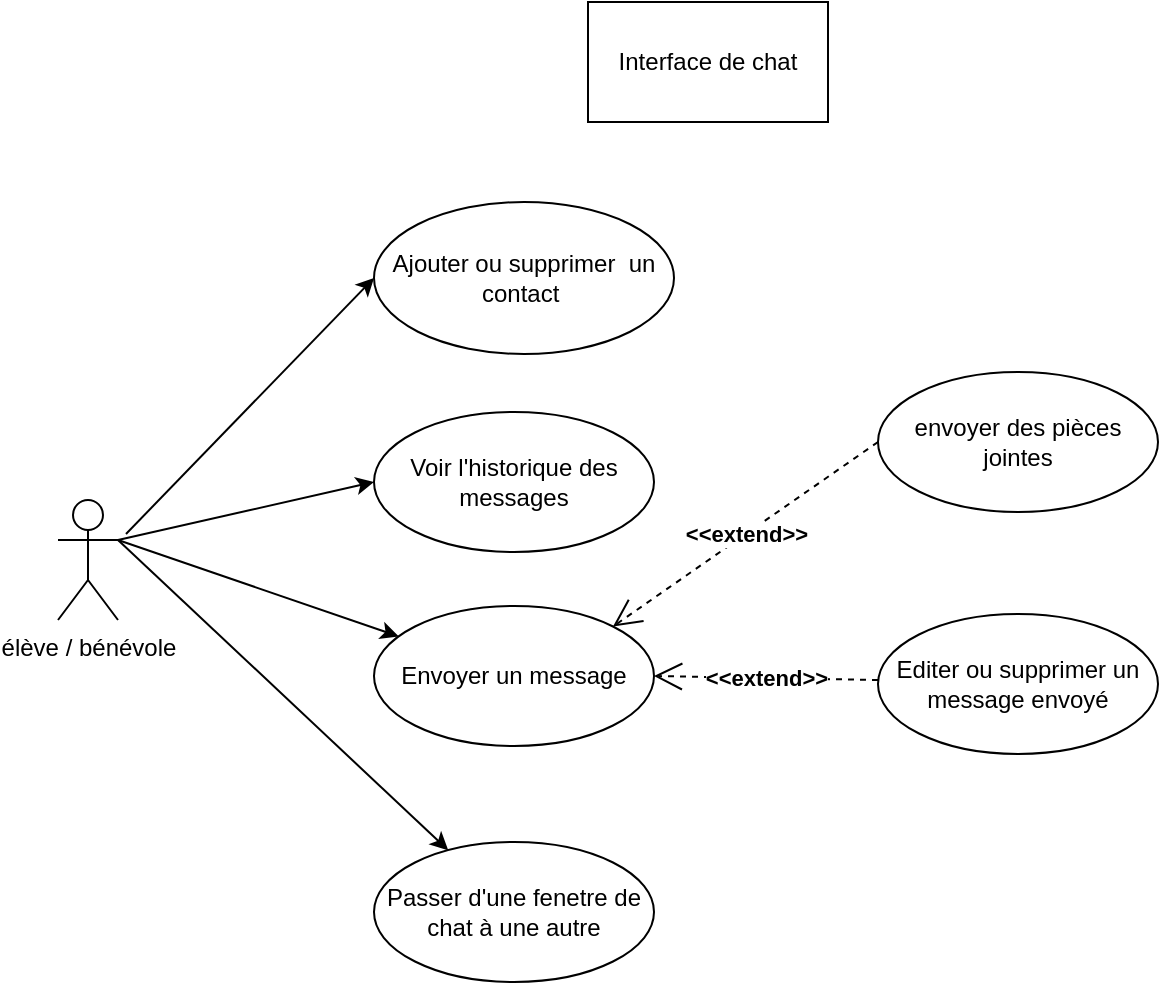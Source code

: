 <mxfile version="14.5.1" type="device"><diagram id="ko2CM-K8XP3T1oEzY1Pk" name="Page-1"><mxGraphModel dx="1086" dy="806" grid="0" gridSize="10" guides="1" tooltips="1" connect="1" arrows="1" fold="1" page="1" pageScale="1" pageWidth="827" pageHeight="1169" math="0" shadow="0"><root><mxCell id="0"/><mxCell id="1" parent="0"/><mxCell id="blds0s-5-eZv5qRJfoX8-1" value="Interface de chat" style="rounded=0;whiteSpace=wrap;html=1;" parent="1" vertex="1"><mxGeometry x="317" y="27" width="120" height="60" as="geometry"/></mxCell><mxCell id="blds0s-5-eZv5qRJfoX8-2" value="élève / bénévole" style="shape=umlActor;verticalLabelPosition=bottom;verticalAlign=top;html=1;outlineConnect=0;" parent="1" vertex="1"><mxGeometry x="52" y="276" width="30" height="60" as="geometry"/></mxCell><mxCell id="blds0s-5-eZv5qRJfoX8-3" value="Envoyer un message" style="ellipse;whiteSpace=wrap;html=1;" parent="1" vertex="1"><mxGeometry x="210" y="329" width="140" height="70" as="geometry"/></mxCell><mxCell id="blds0s-5-eZv5qRJfoX8-4" value="Voir l'historique des messages" style="ellipse;whiteSpace=wrap;html=1;" parent="1" vertex="1"><mxGeometry x="210" y="232" width="140" height="70" as="geometry"/></mxCell><mxCell id="blds0s-5-eZv5qRJfoX8-5" value="Ajouter ou supprimer&amp;nbsp; un contact&amp;nbsp;" style="ellipse;whiteSpace=wrap;html=1;" parent="1" vertex="1"><mxGeometry x="210" y="127" width="150" height="76" as="geometry"/></mxCell><mxCell id="blds0s-5-eZv5qRJfoX8-12" value="" style="endArrow=classic;html=1;exitX=1;exitY=0.333;exitDx=0;exitDy=0;exitPerimeter=0;" parent="1" source="blds0s-5-eZv5qRJfoX8-2" target="blds0s-5-eZv5qRJfoX8-3" edge="1"><mxGeometry width="50" height="50" relative="1" as="geometry"><mxPoint x="159" y="366" as="sourcePoint"/><mxPoint x="209" y="316" as="targetPoint"/></mxGeometry></mxCell><mxCell id="blds0s-5-eZv5qRJfoX8-13" value="" style="endArrow=classic;html=1;exitX=1;exitY=0.333;exitDx=0;exitDy=0;exitPerimeter=0;entryX=0;entryY=0.5;entryDx=0;entryDy=0;" parent="1" source="blds0s-5-eZv5qRJfoX8-2" target="blds0s-5-eZv5qRJfoX8-4" edge="1"><mxGeometry width="50" height="50" relative="1" as="geometry"><mxPoint x="117" y="309" as="sourcePoint"/><mxPoint x="167" y="259" as="targetPoint"/></mxGeometry></mxCell><mxCell id="blds0s-5-eZv5qRJfoX8-14" value="" style="endArrow=classic;html=1;entryX=0;entryY=0.5;entryDx=0;entryDy=0;" parent="1" target="blds0s-5-eZv5qRJfoX8-5" edge="1"><mxGeometry width="50" height="50" relative="1" as="geometry"><mxPoint x="86" y="293" as="sourcePoint"/><mxPoint x="183" y="195" as="targetPoint"/></mxGeometry></mxCell><mxCell id="blds0s-5-eZv5qRJfoX8-15" value="Passer d'une fenetre de chat à une autre" style="ellipse;whiteSpace=wrap;html=1;" parent="1" vertex="1"><mxGeometry x="210" y="447" width="140" height="70" as="geometry"/></mxCell><mxCell id="blds0s-5-eZv5qRJfoX8-16" value="" style="endArrow=classic;html=1;exitX=1;exitY=0.333;exitDx=0;exitDy=0;exitPerimeter=0;" parent="1" source="blds0s-5-eZv5qRJfoX8-2" target="blds0s-5-eZv5qRJfoX8-15" edge="1"><mxGeometry width="50" height="50" relative="1" as="geometry"><mxPoint x="111" y="419" as="sourcePoint"/><mxPoint x="161" y="369" as="targetPoint"/></mxGeometry></mxCell><mxCell id="blds0s-5-eZv5qRJfoX8-17" value="Editer ou supprimer un message envoyé" style="ellipse;whiteSpace=wrap;html=1;" parent="1" vertex="1"><mxGeometry x="462" y="333" width="140" height="70" as="geometry"/></mxCell><mxCell id="blds0s-5-eZv5qRJfoX8-20" value="&lt;b&gt;&amp;lt;&amp;lt;extend&amp;gt;&amp;gt;&lt;/b&gt;" style="endArrow=open;endSize=12;dashed=1;html=1;entryX=1;entryY=0.5;entryDx=0;entryDy=0;" parent="1" target="blds0s-5-eZv5qRJfoX8-3" edge="1"><mxGeometry width="160" relative="1" as="geometry"><mxPoint x="462" y="366" as="sourcePoint"/><mxPoint x="536" y="359" as="targetPoint"/></mxGeometry></mxCell><mxCell id="blds0s-5-eZv5qRJfoX8-21" value="envoyer des pièces jointes" style="ellipse;whiteSpace=wrap;html=1;" parent="1" vertex="1"><mxGeometry x="462" y="212" width="140" height="70" as="geometry"/></mxCell><mxCell id="blds0s-5-eZv5qRJfoX8-22" value="&lt;b&gt;&amp;lt;&amp;lt;extend&amp;gt;&amp;gt;&lt;/b&gt;" style="endArrow=open;endSize=12;dashed=1;html=1;exitX=0;exitY=0.5;exitDx=0;exitDy=0;entryX=1;entryY=0;entryDx=0;entryDy=0;" parent="1" source="blds0s-5-eZv5qRJfoX8-21" target="blds0s-5-eZv5qRJfoX8-3" edge="1"><mxGeometry width="160" relative="1" as="geometry"><mxPoint x="368" y="295" as="sourcePoint"/><mxPoint x="528" y="295" as="targetPoint"/></mxGeometry></mxCell></root></mxGraphModel></diagram></mxfile>
